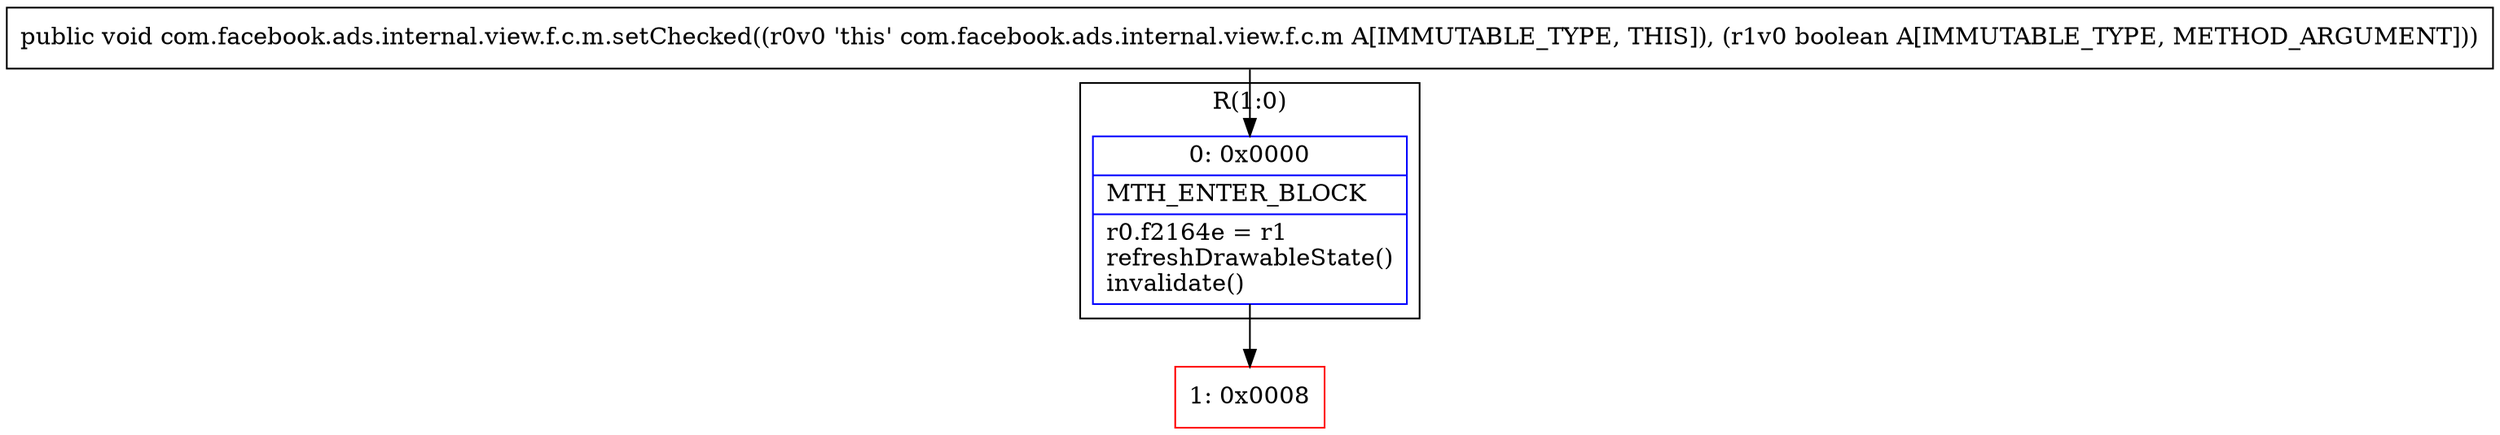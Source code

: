 digraph "CFG forcom.facebook.ads.internal.view.f.c.m.setChecked(Z)V" {
subgraph cluster_Region_1677980187 {
label = "R(1:0)";
node [shape=record,color=blue];
Node_0 [shape=record,label="{0\:\ 0x0000|MTH_ENTER_BLOCK\l|r0.f2164e = r1\lrefreshDrawableState()\linvalidate()\l}"];
}
Node_1 [shape=record,color=red,label="{1\:\ 0x0008}"];
MethodNode[shape=record,label="{public void com.facebook.ads.internal.view.f.c.m.setChecked((r0v0 'this' com.facebook.ads.internal.view.f.c.m A[IMMUTABLE_TYPE, THIS]), (r1v0 boolean A[IMMUTABLE_TYPE, METHOD_ARGUMENT])) }"];
MethodNode -> Node_0;
Node_0 -> Node_1;
}

